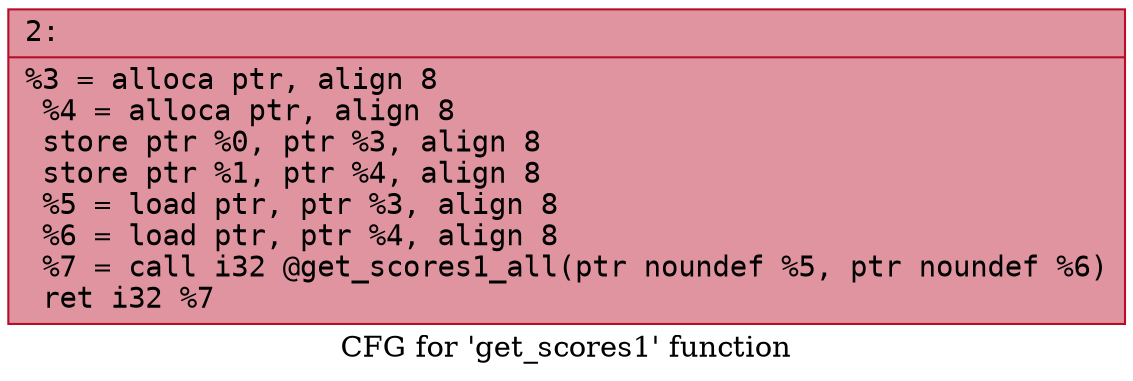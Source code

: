 digraph "CFG for 'get_scores1' function" {
	label="CFG for 'get_scores1' function";

	Node0x600001f418b0 [shape=record,color="#b70d28ff", style=filled, fillcolor="#b70d2870" fontname="Courier",label="{2:\l|  %3 = alloca ptr, align 8\l  %4 = alloca ptr, align 8\l  store ptr %0, ptr %3, align 8\l  store ptr %1, ptr %4, align 8\l  %5 = load ptr, ptr %3, align 8\l  %6 = load ptr, ptr %4, align 8\l  %7 = call i32 @get_scores1_all(ptr noundef %5, ptr noundef %6)\l  ret i32 %7\l}"];
}
